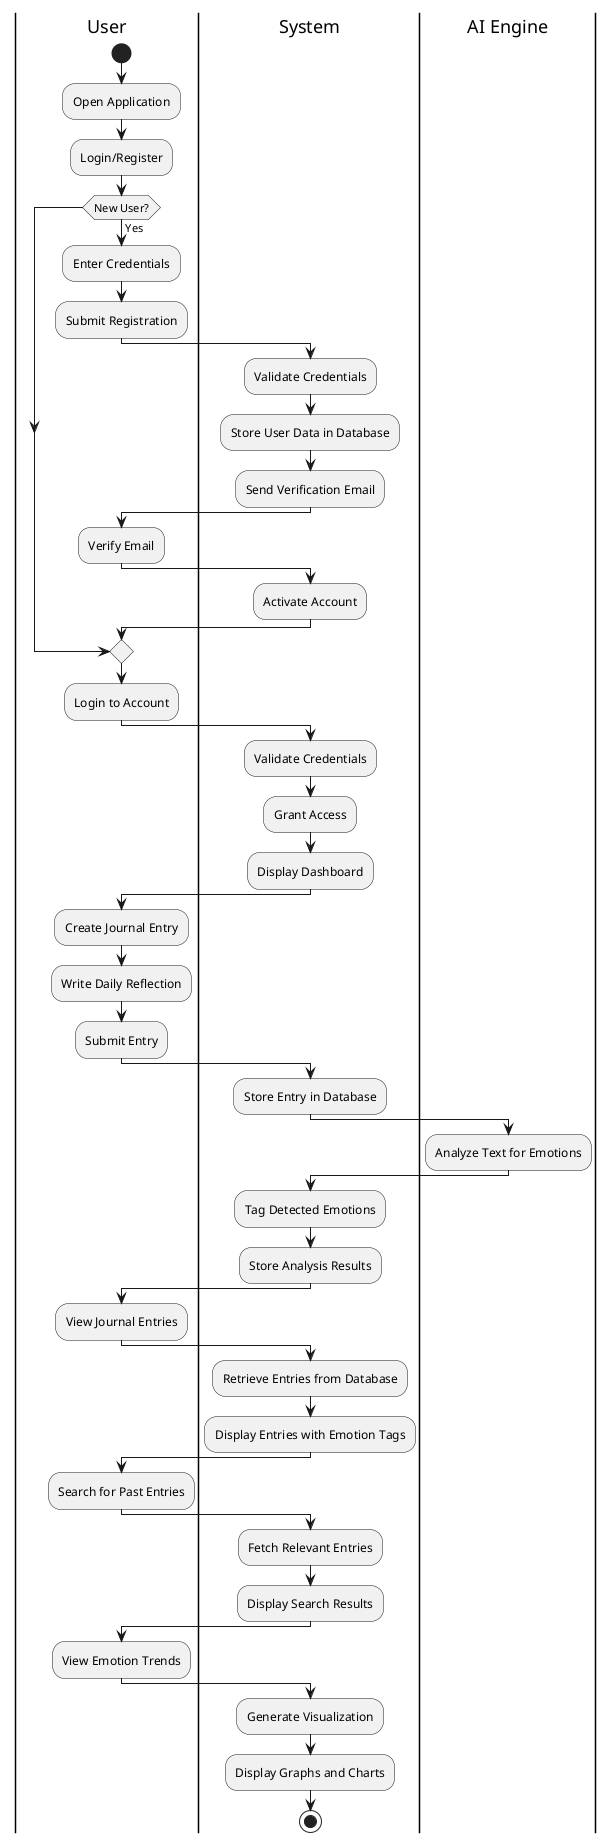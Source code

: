 @startuml swim_lane
|User|
start
:Open Application;
:Login/Register;
if (New User?) then (Yes)
    :Enter Credentials;
    :Submit Registration;
    |System|
    :Validate Credentials;
    :Store User Data in Database;
    :Send Verification Email;
    |User|
    :Verify Email;
    |System|
    :Activate Account;
endif

|User|
:Login to Account;
|System|
:Validate Credentials;
:Grant Access;
:Display Dashboard;

|User|
:Create Journal Entry;
:Write Daily Reflection;
:Submit Entry;
|System|
:Store Entry in Database;
|AI Engine|
:Analyze Text for Emotions;
|System|
:Tag Detected Emotions;
:Store Analysis Results;

|User|
:View Journal Entries;
|System|
:Retrieve Entries from Database;
:Display Entries with Emotion Tags;

|User|
:Search for Past Entries;
|System|
:Fetch Relevant Entries;
:Display Search Results;

|User|
:View Emotion Trends;
|System|
:Generate Visualization;
:Display Graphs and Charts;

stop
@enduml
